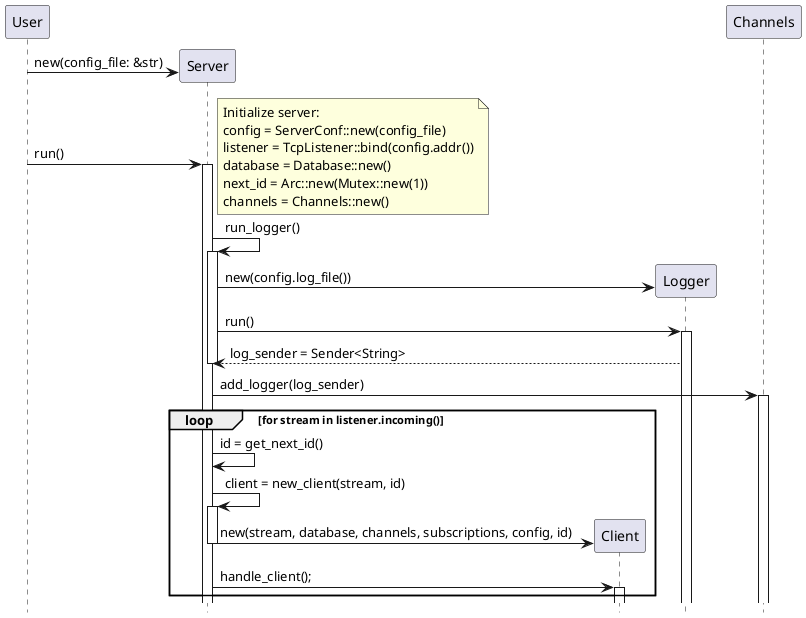 @startuml start_redis
hide footbox
participant User order 10
participant Server order 20
participant Client order 30
participant Logger order 40
participant Channels order 50

create Server
User -> Server: new(config_file: &str)
User -> Server ++: run()
note right: Initialize server:\nconfig = ServerConf::new(config_file)\nlistener = TcpListener::bind(config.addr())\ndatabase = Database::new()\nnext_id = Arc::new(Mutex::new(1))\nchannels = Channels::new()

Server -> Server ++: run_logger()
create Logger
Server -> Logger : new(config.log_file())
Server -> Logger ++: run()
Logger --> Server: log_sender = Sender<String>
deactivate Server

Server -> Channels ++: add_logger(log_sender)
    loop for stream in listener.incoming()
        Server -> Server: id = get_next_id()
        Server -> Server ++: client = new_client(stream, id)
        create Client
        Server -> Client : new(stream, database, channels, subscriptions, config, id)
        deactivate Server
        Server -> Client ++: handle_client();
    end

@enduml